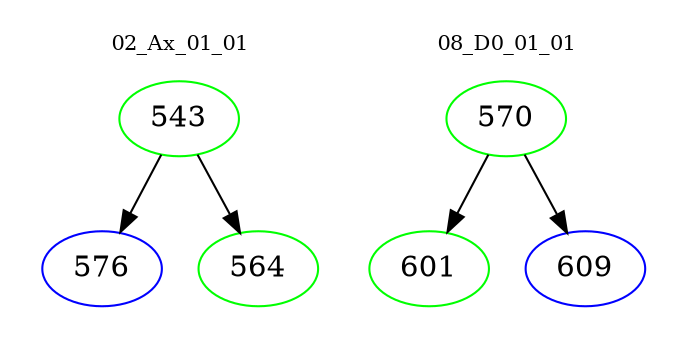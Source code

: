 digraph{
subgraph cluster_0 {
color = white
label = "02_Ax_01_01";
fontsize=10;
T0_543 [label="543", color="green"]
T0_543 -> T0_576 [color="black"]
T0_576 [label="576", color="blue"]
T0_543 -> T0_564 [color="black"]
T0_564 [label="564", color="green"]
}
subgraph cluster_1 {
color = white
label = "08_D0_01_01";
fontsize=10;
T1_570 [label="570", color="green"]
T1_570 -> T1_601 [color="black"]
T1_601 [label="601", color="green"]
T1_570 -> T1_609 [color="black"]
T1_609 [label="609", color="blue"]
}
}
